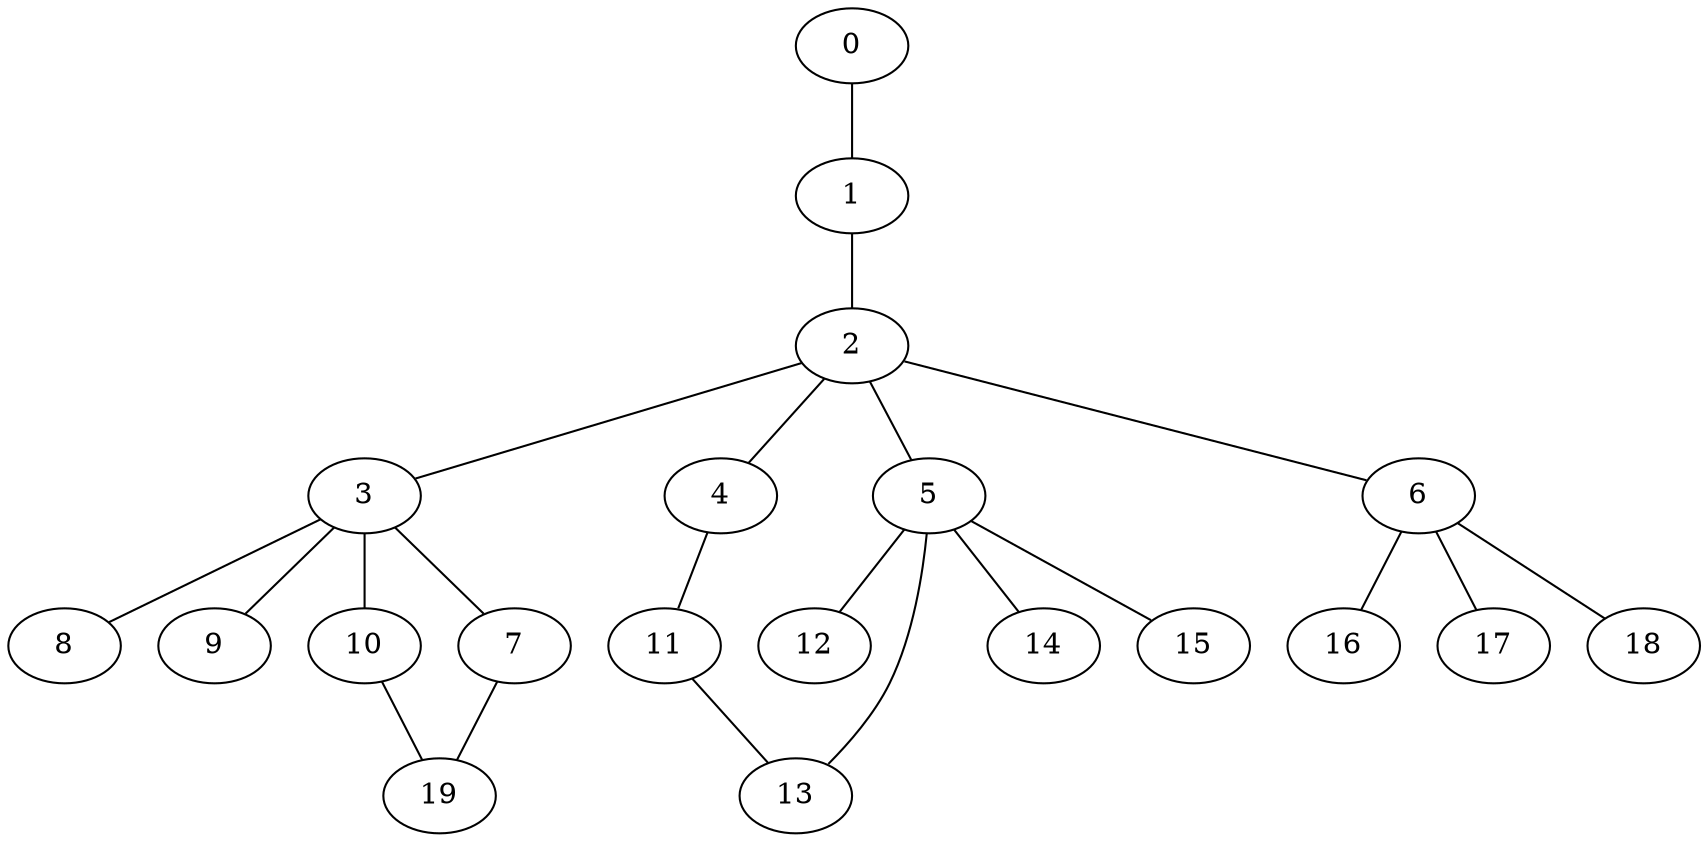 
graph graphname {
    0 -- 1
1 -- 2
2 -- 3
2 -- 4
2 -- 5
2 -- 6
3 -- 8
3 -- 9
3 -- 10
3 -- 7
4 -- 11
5 -- 12
5 -- 13
5 -- 14
5 -- 15
6 -- 16
6 -- 17
6 -- 18
7 -- 19
10 -- 19
11 -- 13

}
